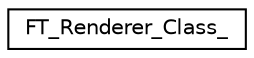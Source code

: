 digraph "Graphical Class Hierarchy"
{
 // LATEX_PDF_SIZE
  edge [fontname="Helvetica",fontsize="10",labelfontname="Helvetica",labelfontsize="10"];
  node [fontname="Helvetica",fontsize="10",shape=record];
  rankdir="LR";
  Node0 [label="FT_Renderer_Class_",height=0.2,width=0.4,color="black", fillcolor="white", style="filled",URL="$d3/dc1/structFT__Renderer__Class__.html",tooltip=" "];
}

